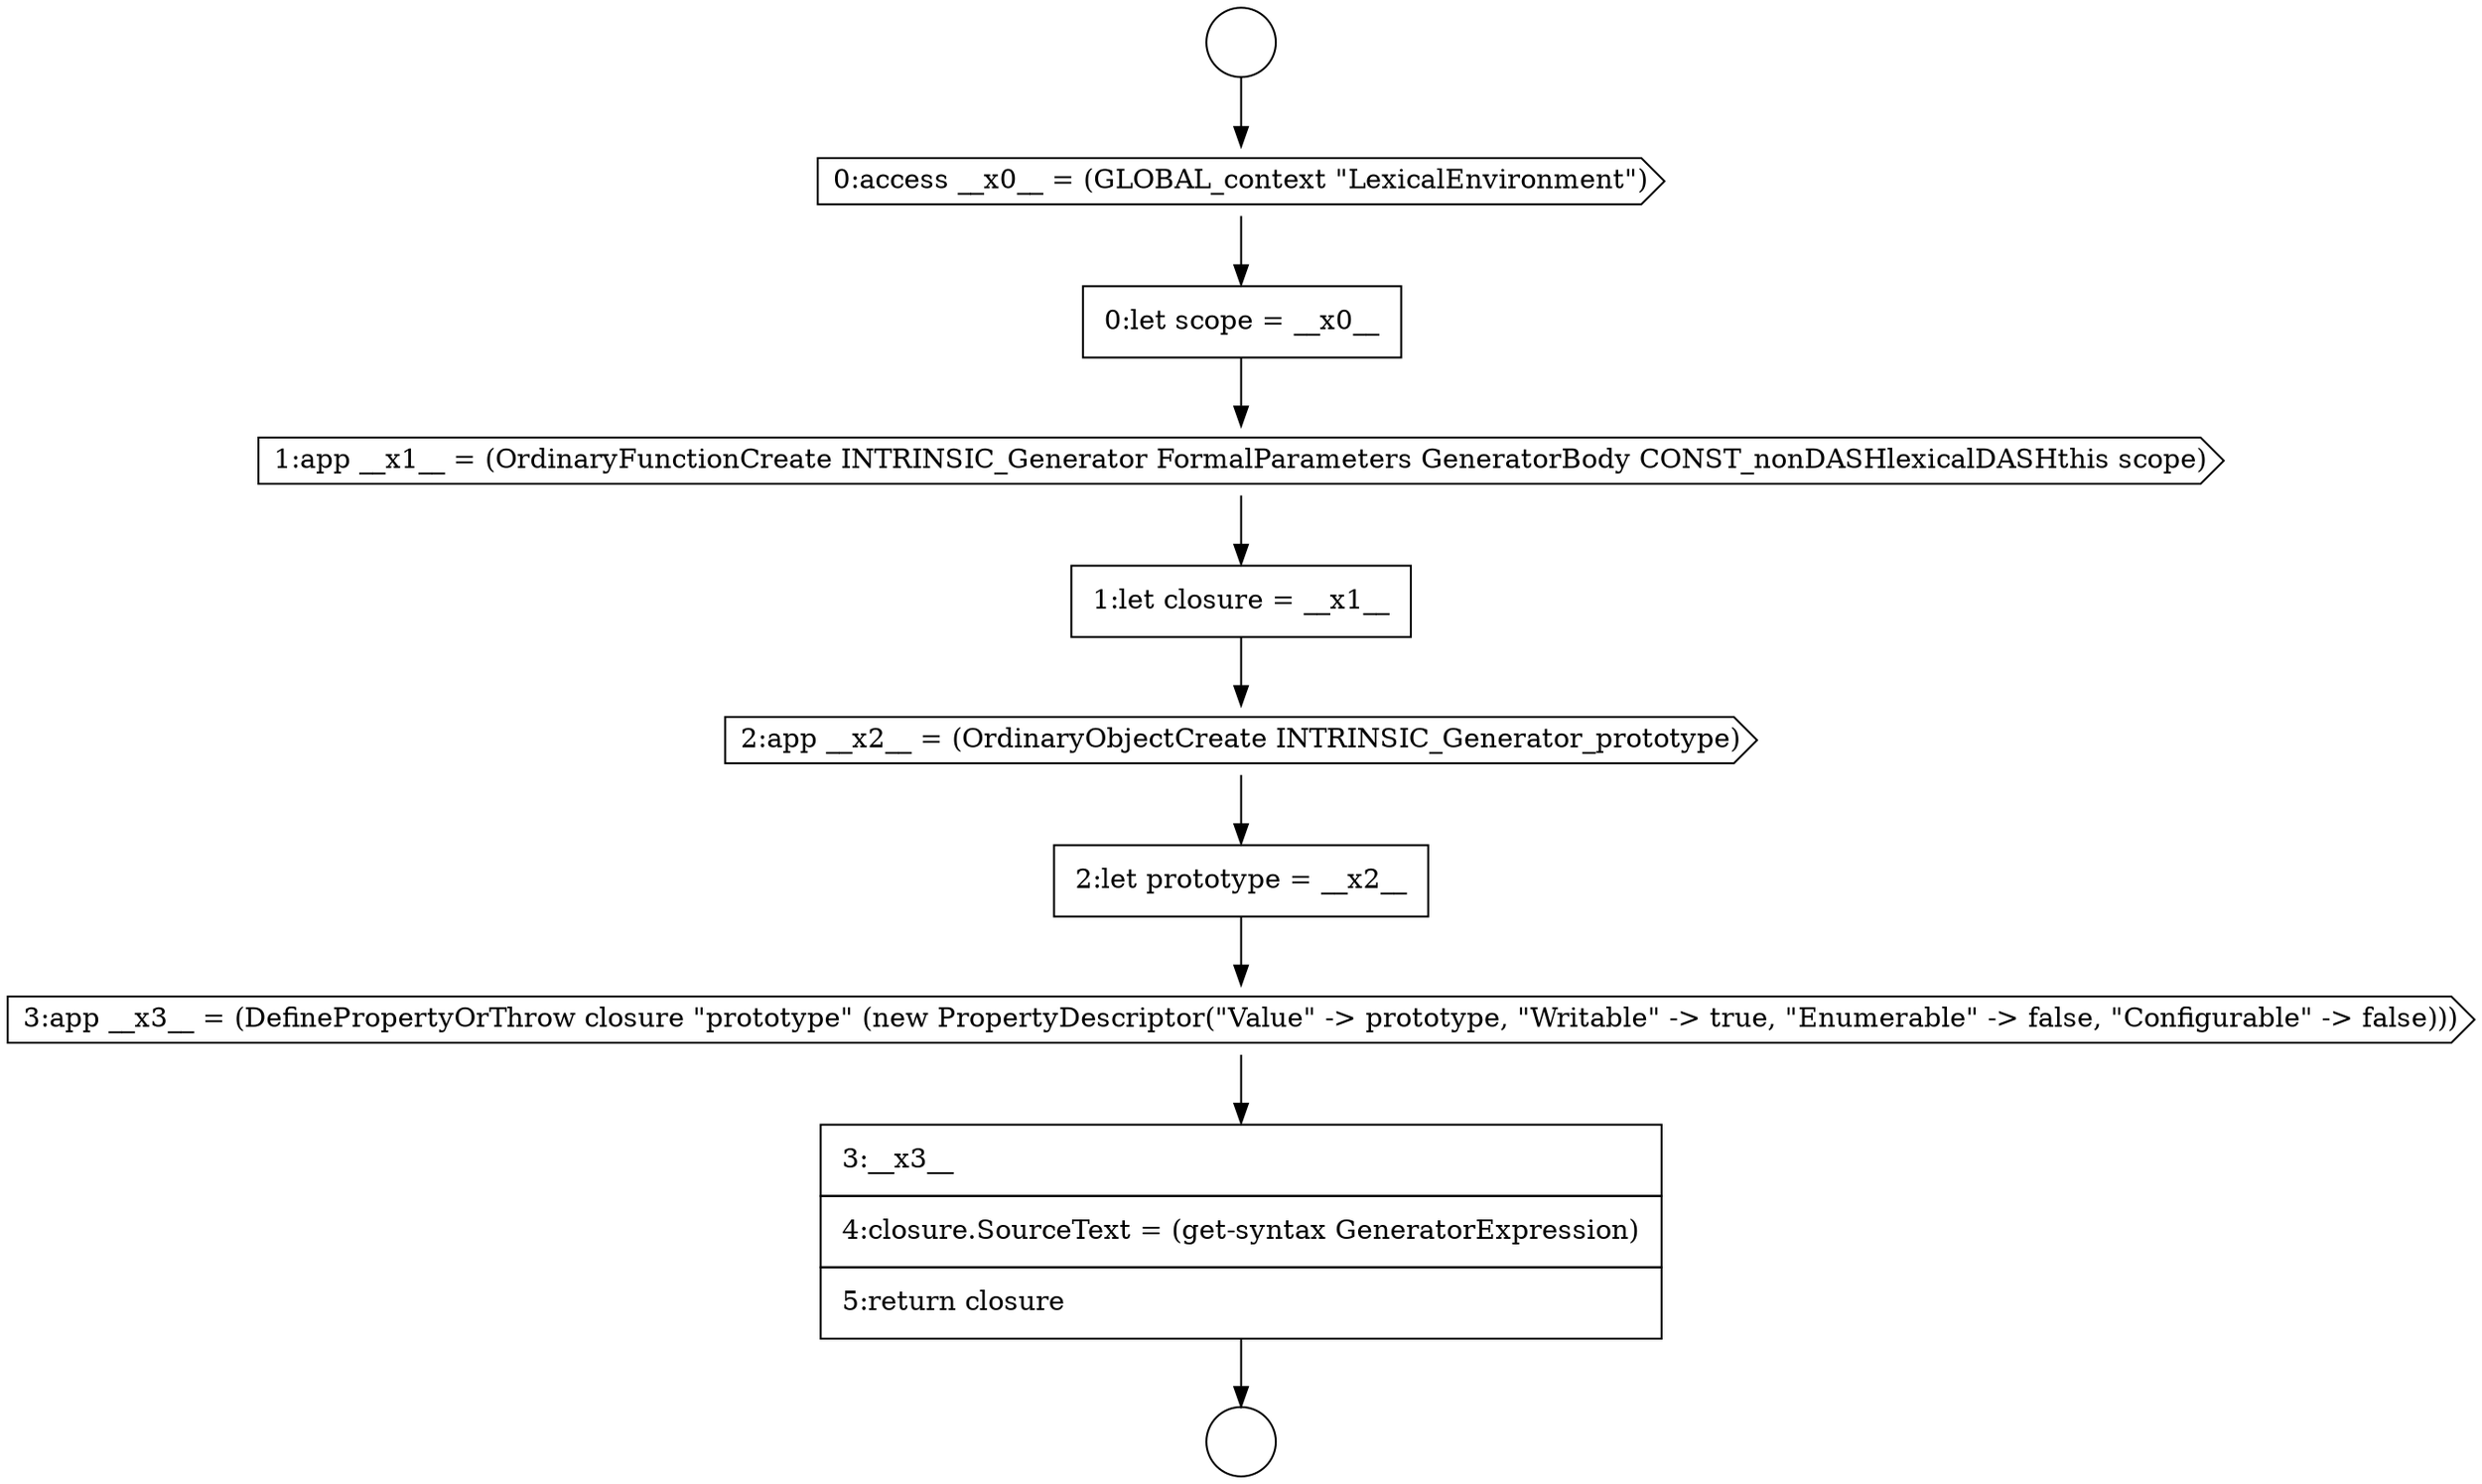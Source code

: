 digraph {
  node9347 [shape=none, margin=0, label=<<font color="black">
    <table border="0" cellborder="1" cellspacing="0" cellpadding="10">
      <tr><td align="left">1:let closure = __x1__</td></tr>
    </table>
  </font>> color="black" fillcolor="white" style=filled]
  node9348 [shape=cds, label=<<font color="black">2:app __x2__ = (OrdinaryObjectCreate INTRINSIC_Generator_prototype)</font>> color="black" fillcolor="white" style=filled]
  node9345 [shape=none, margin=0, label=<<font color="black">
    <table border="0" cellborder="1" cellspacing="0" cellpadding="10">
      <tr><td align="left">0:let scope = __x0__</td></tr>
    </table>
  </font>> color="black" fillcolor="white" style=filled]
  node9343 [shape=circle label=" " color="black" fillcolor="white" style=filled]
  node9350 [shape=cds, label=<<font color="black">3:app __x3__ = (DefinePropertyOrThrow closure &quot;prototype&quot; (new PropertyDescriptor(&quot;Value&quot; -&gt; prototype, &quot;Writable&quot; -&gt; true, &quot;Enumerable&quot; -&gt; false, &quot;Configurable&quot; -&gt; false)))</font>> color="black" fillcolor="white" style=filled]
  node9346 [shape=cds, label=<<font color="black">1:app __x1__ = (OrdinaryFunctionCreate INTRINSIC_Generator FormalParameters GeneratorBody CONST_nonDASHlexicalDASHthis scope)</font>> color="black" fillcolor="white" style=filled]
  node9342 [shape=circle label=" " color="black" fillcolor="white" style=filled]
  node9351 [shape=none, margin=0, label=<<font color="black">
    <table border="0" cellborder="1" cellspacing="0" cellpadding="10">
      <tr><td align="left">3:__x3__</td></tr>
      <tr><td align="left">4:closure.SourceText = (get-syntax GeneratorExpression)</td></tr>
      <tr><td align="left">5:return closure</td></tr>
    </table>
  </font>> color="black" fillcolor="white" style=filled]
  node9344 [shape=cds, label=<<font color="black">0:access __x0__ = (GLOBAL_context &quot;LexicalEnvironment&quot;)</font>> color="black" fillcolor="white" style=filled]
  node9349 [shape=none, margin=0, label=<<font color="black">
    <table border="0" cellborder="1" cellspacing="0" cellpadding="10">
      <tr><td align="left">2:let prototype = __x2__</td></tr>
    </table>
  </font>> color="black" fillcolor="white" style=filled]
  node9349 -> node9350 [ color="black"]
  node9344 -> node9345 [ color="black"]
  node9342 -> node9344 [ color="black"]
  node9345 -> node9346 [ color="black"]
  node9348 -> node9349 [ color="black"]
  node9346 -> node9347 [ color="black"]
  node9347 -> node9348 [ color="black"]
  node9351 -> node9343 [ color="black"]
  node9350 -> node9351 [ color="black"]
}
